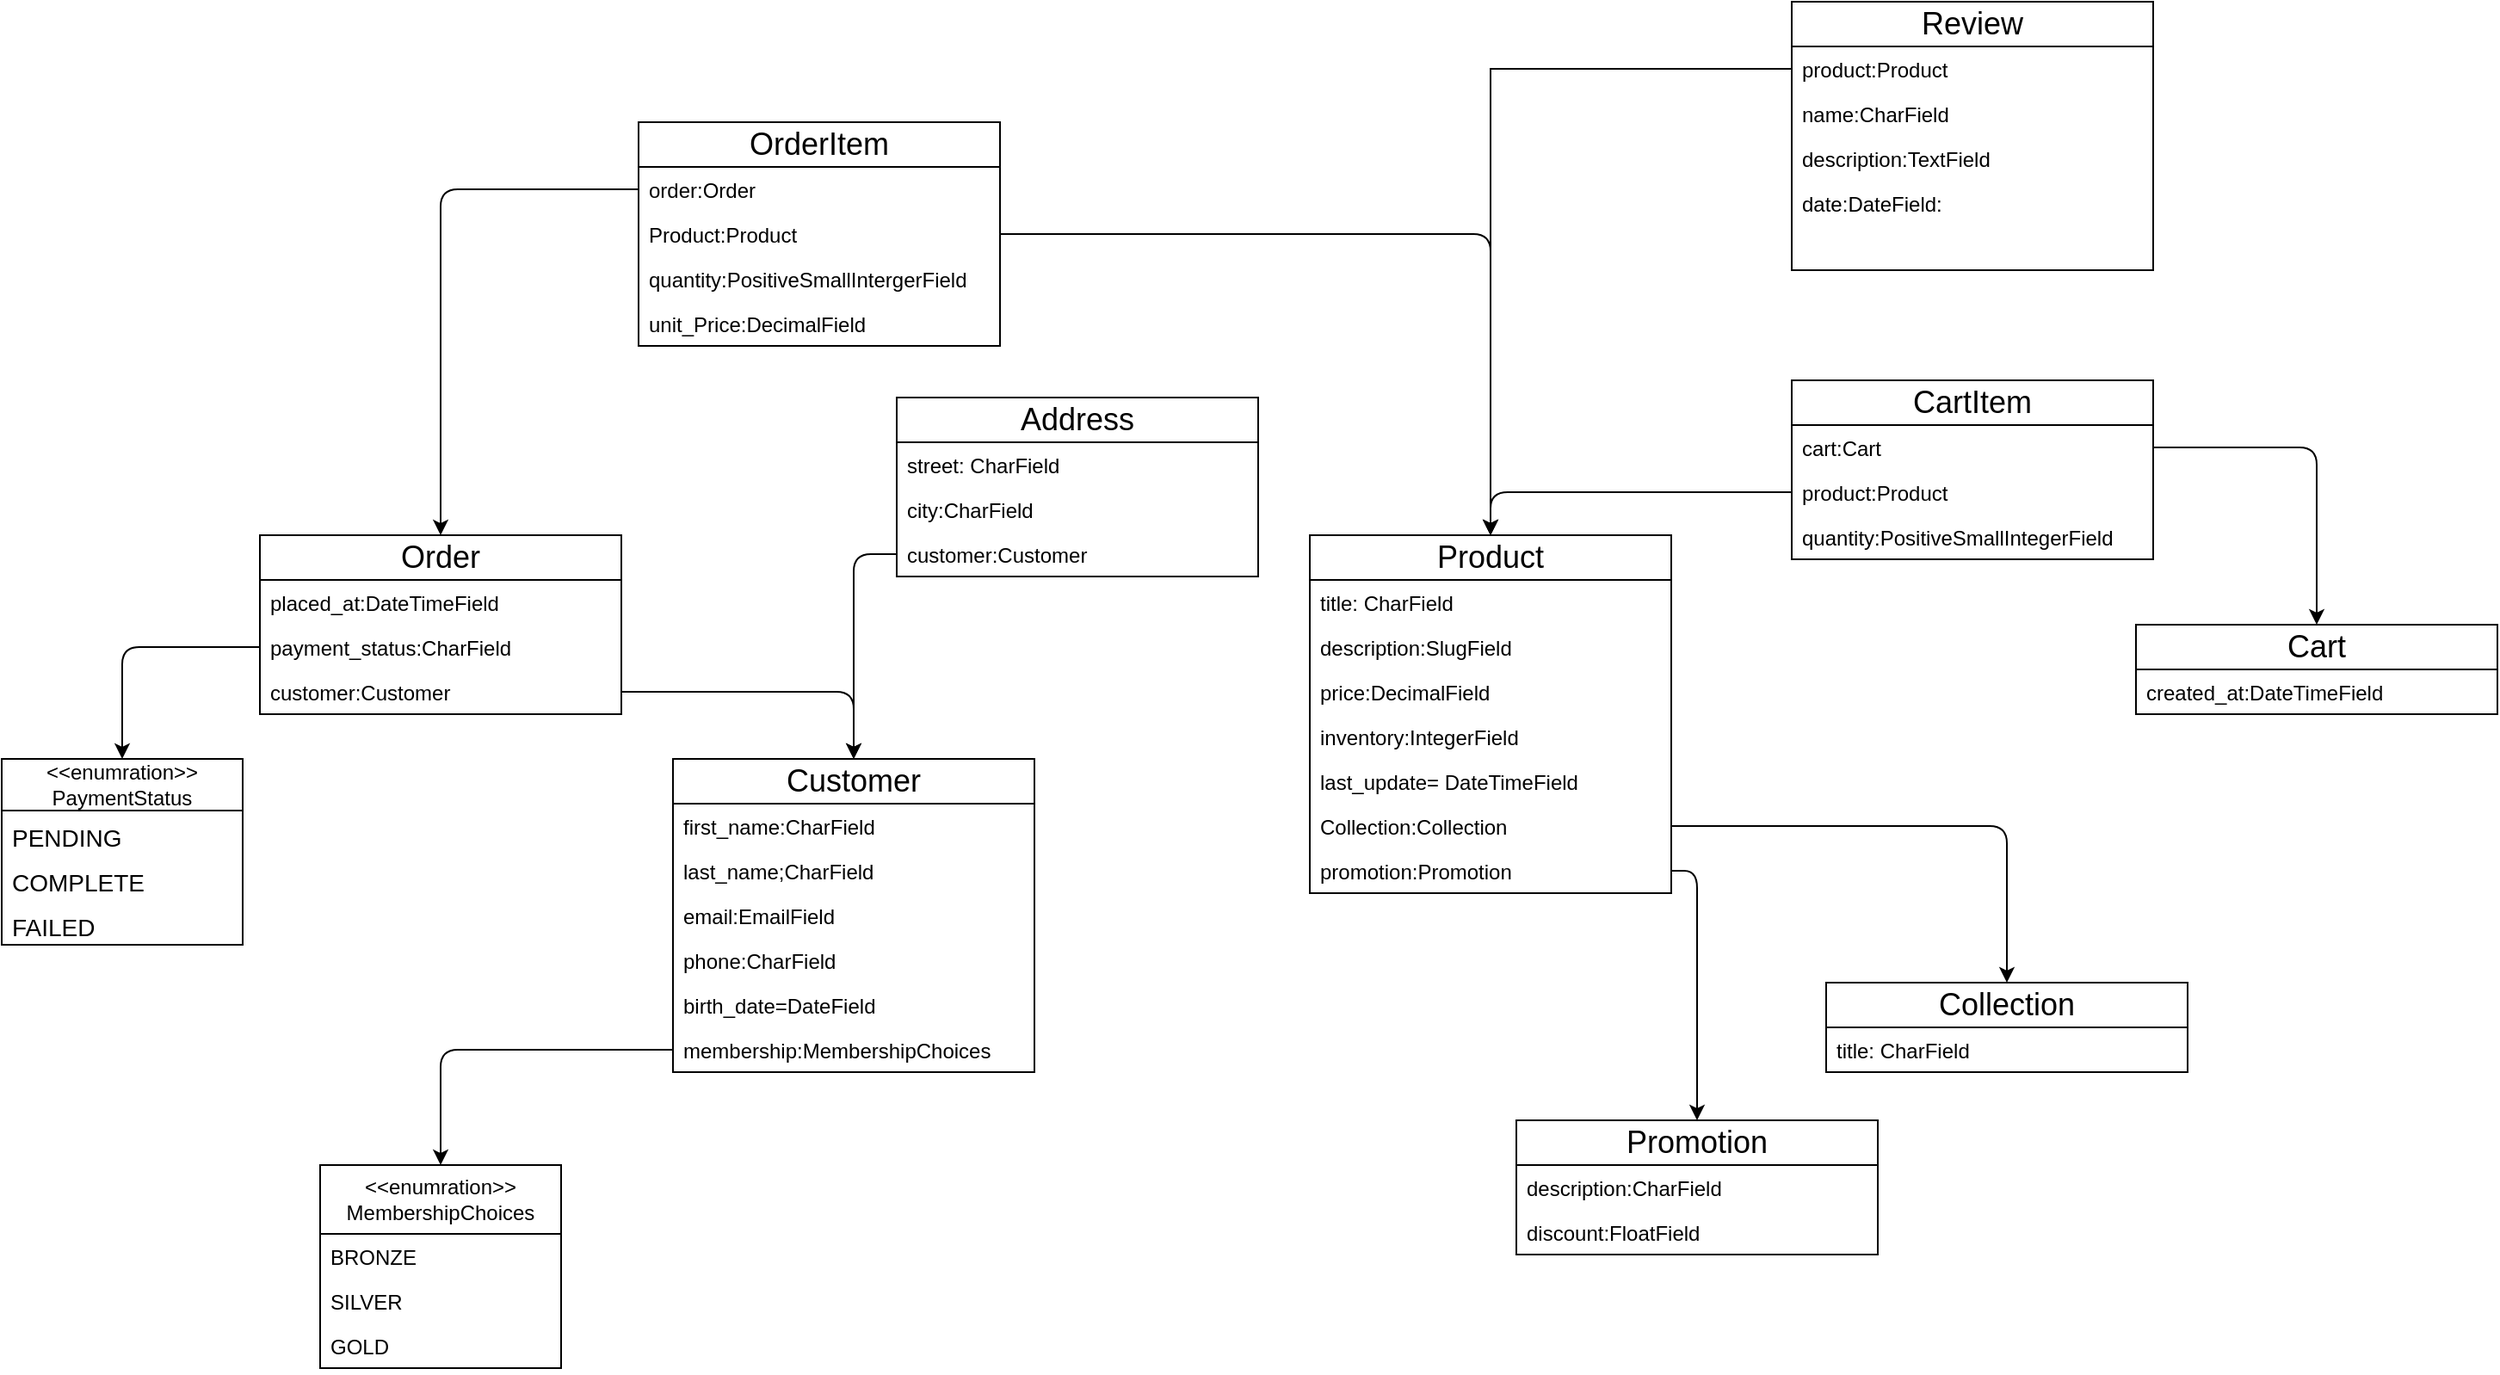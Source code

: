 <mxfile version="21.6.8" type="device" pages="3">
  <diagram name="store" id="llk-848GInndWBsnKnlN">
    <mxGraphModel dx="2418" dy="1392" grid="1" gridSize="10" guides="1" tooltips="1" connect="1" arrows="1" fold="1" page="0" pageScale="1" pageWidth="850" pageHeight="1100" math="0" shadow="0">
      <root>
        <mxCell id="0" />
        <mxCell id="1" parent="0" />
        <mxCell id="9G_XDlMP4OXCKdxFyMVQ-1" value="&lt;font style=&quot;font-size: 18px;&quot;&gt;Product&lt;/font&gt;" style="swimlane;fontStyle=0;childLayout=stackLayout;horizontal=1;startSize=26;fillColor=none;horizontalStack=0;resizeParent=1;resizeParentMax=0;resizeLast=0;collapsible=1;marginBottom=0;whiteSpace=wrap;html=1;" parent="1" vertex="1">
          <mxGeometry x="70" y="110.0" width="210" height="208" as="geometry" />
        </mxCell>
        <mxCell id="9G_XDlMP4OXCKdxFyMVQ-2" value="title: CharField" style="text;strokeColor=none;fillColor=none;align=left;verticalAlign=top;spacingLeft=4;spacingRight=4;overflow=hidden;rotatable=0;points=[[0,0.5],[1,0.5]];portConstraint=eastwest;whiteSpace=wrap;html=1;" parent="9G_XDlMP4OXCKdxFyMVQ-1" vertex="1">
          <mxGeometry y="26" width="210" height="26" as="geometry" />
        </mxCell>
        <mxCell id="9G_XDlMP4OXCKdxFyMVQ-3" value="description:SlugField" style="text;strokeColor=none;fillColor=none;align=left;verticalAlign=top;spacingLeft=4;spacingRight=4;overflow=hidden;rotatable=0;points=[[0,0.5],[1,0.5]];portConstraint=eastwest;whiteSpace=wrap;html=1;" parent="9G_XDlMP4OXCKdxFyMVQ-1" vertex="1">
          <mxGeometry y="52" width="210" height="26" as="geometry" />
        </mxCell>
        <mxCell id="9G_XDlMP4OXCKdxFyMVQ-11" value="price:DecimalField&lt;span style=&quot;white-space: pre;&quot;&gt;&#x9;&lt;/span&gt;" style="text;strokeColor=none;fillColor=none;align=left;verticalAlign=top;spacingLeft=4;spacingRight=4;overflow=hidden;rotatable=0;points=[[0,0.5],[1,0.5]];portConstraint=eastwest;whiteSpace=wrap;html=1;" parent="9G_XDlMP4OXCKdxFyMVQ-1" vertex="1">
          <mxGeometry y="78" width="210" height="26" as="geometry" />
        </mxCell>
        <mxCell id="9G_XDlMP4OXCKdxFyMVQ-14" value="inventory:IntegerField" style="text;strokeColor=none;fillColor=none;align=left;verticalAlign=top;spacingLeft=4;spacingRight=4;overflow=hidden;rotatable=0;points=[[0,0.5],[1,0.5]];portConstraint=eastwest;whiteSpace=wrap;html=1;" parent="9G_XDlMP4OXCKdxFyMVQ-1" vertex="1">
          <mxGeometry y="104" width="210" height="26" as="geometry" />
        </mxCell>
        <mxCell id="9G_XDlMP4OXCKdxFyMVQ-13" value="last_update= DateTimeField" style="text;strokeColor=none;fillColor=none;align=left;verticalAlign=top;spacingLeft=4;spacingRight=4;overflow=hidden;rotatable=0;points=[[0,0.5],[1,0.5]];portConstraint=eastwest;whiteSpace=wrap;html=1;" parent="9G_XDlMP4OXCKdxFyMVQ-1" vertex="1">
          <mxGeometry y="130" width="210" height="26" as="geometry" />
        </mxCell>
        <mxCell id="9G_XDlMP4OXCKdxFyMVQ-12" value="Collection:Collection" style="text;strokeColor=none;fillColor=none;align=left;verticalAlign=top;spacingLeft=4;spacingRight=4;overflow=hidden;rotatable=0;points=[[0,0.5],[1,0.5]];portConstraint=eastwest;whiteSpace=wrap;html=1;" parent="9G_XDlMP4OXCKdxFyMVQ-1" vertex="1">
          <mxGeometry y="156" width="210" height="26" as="geometry" />
        </mxCell>
        <mxCell id="9G_XDlMP4OXCKdxFyMVQ-16" value="promotion:Promotion" style="text;strokeColor=none;fillColor=none;align=left;verticalAlign=top;spacingLeft=4;spacingRight=4;overflow=hidden;rotatable=0;points=[[0,0.5],[1,0.5]];portConstraint=eastwest;whiteSpace=wrap;html=1;" parent="9G_XDlMP4OXCKdxFyMVQ-1" vertex="1">
          <mxGeometry y="182" width="210" height="26" as="geometry" />
        </mxCell>
        <mxCell id="9G_XDlMP4OXCKdxFyMVQ-17" value="&lt;font style=&quot;font-size: 18px;&quot;&gt;Collection&lt;/font&gt;" style="swimlane;fontStyle=0;childLayout=stackLayout;horizontal=1;startSize=26;fillColor=none;horizontalStack=0;resizeParent=1;resizeParentMax=0;resizeLast=0;collapsible=1;marginBottom=0;whiteSpace=wrap;html=1;" parent="1" vertex="1">
          <mxGeometry x="370" y="370" width="210" height="52" as="geometry" />
        </mxCell>
        <mxCell id="9G_XDlMP4OXCKdxFyMVQ-18" value="title: CharField" style="text;strokeColor=none;fillColor=none;align=left;verticalAlign=top;spacingLeft=4;spacingRight=4;overflow=hidden;rotatable=0;points=[[0,0.5],[1,0.5]];portConstraint=eastwest;whiteSpace=wrap;html=1;" parent="9G_XDlMP4OXCKdxFyMVQ-17" vertex="1">
          <mxGeometry y="26" width="210" height="26" as="geometry" />
        </mxCell>
        <mxCell id="9G_XDlMP4OXCKdxFyMVQ-27" value="&lt;font style=&quot;font-size: 18px;&quot;&gt;Promotion&lt;/font&gt;" style="swimlane;fontStyle=0;childLayout=stackLayout;horizontal=1;startSize=26;fillColor=none;horizontalStack=0;resizeParent=1;resizeParentMax=0;resizeLast=0;collapsible=1;marginBottom=0;whiteSpace=wrap;html=1;" parent="1" vertex="1">
          <mxGeometry x="190" y="450" width="210" height="78" as="geometry" />
        </mxCell>
        <mxCell id="9G_XDlMP4OXCKdxFyMVQ-28" value="description:CharField" style="text;strokeColor=none;fillColor=none;align=left;verticalAlign=top;spacingLeft=4;spacingRight=4;overflow=hidden;rotatable=0;points=[[0,0.5],[1,0.5]];portConstraint=eastwest;whiteSpace=wrap;html=1;" parent="9G_XDlMP4OXCKdxFyMVQ-27" vertex="1">
          <mxGeometry y="26" width="210" height="26" as="geometry" />
        </mxCell>
        <mxCell id="9G_XDlMP4OXCKdxFyMVQ-29" value="discount:FloatField" style="text;strokeColor=none;fillColor=none;align=left;verticalAlign=top;spacingLeft=4;spacingRight=4;overflow=hidden;rotatable=0;points=[[0,0.5],[1,0.5]];portConstraint=eastwest;whiteSpace=wrap;html=1;" parent="9G_XDlMP4OXCKdxFyMVQ-27" vertex="1">
          <mxGeometry y="52" width="210" height="26" as="geometry" />
        </mxCell>
        <mxCell id="9G_XDlMP4OXCKdxFyMVQ-31" value="&lt;font style=&quot;font-size: 18px;&quot;&gt;Customer&lt;/font&gt;" style="swimlane;fontStyle=0;childLayout=stackLayout;horizontal=1;startSize=26;fillColor=none;horizontalStack=0;resizeParent=1;resizeParentMax=0;resizeLast=0;collapsible=1;marginBottom=0;whiteSpace=wrap;html=1;" parent="1" vertex="1">
          <mxGeometry x="-300" y="240" width="210" height="182" as="geometry" />
        </mxCell>
        <mxCell id="9G_XDlMP4OXCKdxFyMVQ-32" value="first_name:CharField" style="text;strokeColor=none;fillColor=none;align=left;verticalAlign=top;spacingLeft=4;spacingRight=4;overflow=hidden;rotatable=0;points=[[0,0.5],[1,0.5]];portConstraint=eastwest;whiteSpace=wrap;html=1;" parent="9G_XDlMP4OXCKdxFyMVQ-31" vertex="1">
          <mxGeometry y="26" width="210" height="26" as="geometry" />
        </mxCell>
        <mxCell id="9G_XDlMP4OXCKdxFyMVQ-40" value="last_name;CharField" style="text;strokeColor=none;fillColor=none;align=left;verticalAlign=top;spacingLeft=4;spacingRight=4;overflow=hidden;rotatable=0;points=[[0,0.5],[1,0.5]];portConstraint=eastwest;whiteSpace=wrap;html=1;" parent="9G_XDlMP4OXCKdxFyMVQ-31" vertex="1">
          <mxGeometry y="52" width="210" height="26" as="geometry" />
        </mxCell>
        <mxCell id="9G_XDlMP4OXCKdxFyMVQ-39" value="email:EmailField" style="text;strokeColor=none;fillColor=none;align=left;verticalAlign=top;spacingLeft=4;spacingRight=4;overflow=hidden;rotatable=0;points=[[0,0.5],[1,0.5]];portConstraint=eastwest;whiteSpace=wrap;html=1;" parent="9G_XDlMP4OXCKdxFyMVQ-31" vertex="1">
          <mxGeometry y="78" width="210" height="26" as="geometry" />
        </mxCell>
        <mxCell id="9G_XDlMP4OXCKdxFyMVQ-43" value="phone:CharField" style="text;strokeColor=none;fillColor=none;align=left;verticalAlign=top;spacingLeft=4;spacingRight=4;overflow=hidden;rotatable=0;points=[[0,0.5],[1,0.5]];portConstraint=eastwest;whiteSpace=wrap;html=1;" parent="9G_XDlMP4OXCKdxFyMVQ-31" vertex="1">
          <mxGeometry y="104" width="210" height="26" as="geometry" />
        </mxCell>
        <mxCell id="9G_XDlMP4OXCKdxFyMVQ-42" value="birth_date=DateField" style="text;strokeColor=none;fillColor=none;align=left;verticalAlign=top;spacingLeft=4;spacingRight=4;overflow=hidden;rotatable=0;points=[[0,0.5],[1,0.5]];portConstraint=eastwest;whiteSpace=wrap;html=1;" parent="9G_XDlMP4OXCKdxFyMVQ-31" vertex="1">
          <mxGeometry y="130" width="210" height="26" as="geometry" />
        </mxCell>
        <mxCell id="9G_XDlMP4OXCKdxFyMVQ-41" value="membership:MembershipChoices" style="text;strokeColor=none;fillColor=none;align=left;verticalAlign=top;spacingLeft=4;spacingRight=4;overflow=hidden;rotatable=0;points=[[0,0.5],[1,0.5]];portConstraint=eastwest;whiteSpace=wrap;html=1;" parent="9G_XDlMP4OXCKdxFyMVQ-31" vertex="1">
          <mxGeometry y="156" width="210" height="26" as="geometry" />
        </mxCell>
        <mxCell id="9G_XDlMP4OXCKdxFyMVQ-46" value="&amp;lt;&amp;lt;enumration&amp;gt;&amp;gt;&lt;br&gt;MembershipChoices" style="swimlane;fontStyle=0;childLayout=stackLayout;horizontal=1;startSize=40;fillColor=default;horizontalStack=0;resizeParent=1;resizeParentMax=0;resizeLast=0;collapsible=1;marginBottom=0;whiteSpace=wrap;html=1;fontColor=#000000;strokeColor=default;" parent="1" vertex="1">
          <mxGeometry x="-505" y="476" width="140" height="118" as="geometry" />
        </mxCell>
        <mxCell id="9G_XDlMP4OXCKdxFyMVQ-47" value="BRONZE&lt;span style=&quot;white-space: pre;&quot;&gt;&#x9;&lt;/span&gt;&lt;br&gt;" style="text;strokeColor=none;fillColor=none;align=left;verticalAlign=top;spacingLeft=4;spacingRight=4;overflow=hidden;rotatable=0;points=[[0,0.5],[1,0.5]];portConstraint=eastwest;whiteSpace=wrap;html=1;" parent="9G_XDlMP4OXCKdxFyMVQ-46" vertex="1">
          <mxGeometry y="40" width="140" height="26" as="geometry" />
        </mxCell>
        <mxCell id="9G_XDlMP4OXCKdxFyMVQ-48" value="SILVER" style="text;strokeColor=none;fillColor=none;align=left;verticalAlign=top;spacingLeft=4;spacingRight=4;overflow=hidden;rotatable=0;points=[[0,0.5],[1,0.5]];portConstraint=eastwest;whiteSpace=wrap;html=1;" parent="9G_XDlMP4OXCKdxFyMVQ-46" vertex="1">
          <mxGeometry y="66" width="140" height="26" as="geometry" />
        </mxCell>
        <mxCell id="9G_XDlMP4OXCKdxFyMVQ-49" value="GOLD" style="text;strokeColor=none;fillColor=none;align=left;verticalAlign=top;spacingLeft=4;spacingRight=4;overflow=hidden;rotatable=0;points=[[0,0.5],[1,0.5]];portConstraint=eastwest;whiteSpace=wrap;html=1;" parent="9G_XDlMP4OXCKdxFyMVQ-46" vertex="1">
          <mxGeometry y="92" width="140" height="26" as="geometry" />
        </mxCell>
        <mxCell id="9G_XDlMP4OXCKdxFyMVQ-51" value="&lt;span style=&quot;font-size: 18px;&quot;&gt;Order&lt;/span&gt;" style="swimlane;fontStyle=0;childLayout=stackLayout;horizontal=1;startSize=26;fillColor=none;horizontalStack=0;resizeParent=1;resizeParentMax=0;resizeLast=0;collapsible=1;marginBottom=0;whiteSpace=wrap;html=1;" parent="1" vertex="1">
          <mxGeometry x="-540" y="110" width="210" height="104" as="geometry" />
        </mxCell>
        <mxCell id="9G_XDlMP4OXCKdxFyMVQ-52" value="placed_at:DateTimeField" style="text;strokeColor=none;fillColor=none;align=left;verticalAlign=top;spacingLeft=4;spacingRight=4;overflow=hidden;rotatable=0;points=[[0,0.5],[1,0.5]];portConstraint=eastwest;whiteSpace=wrap;html=1;" parent="9G_XDlMP4OXCKdxFyMVQ-51" vertex="1">
          <mxGeometry y="26" width="210" height="26" as="geometry" />
        </mxCell>
        <mxCell id="9G_XDlMP4OXCKdxFyMVQ-60" value="payment_status:CharField" style="text;strokeColor=none;fillColor=none;align=left;verticalAlign=top;spacingLeft=4;spacingRight=4;overflow=hidden;rotatable=0;points=[[0,0.5],[1,0.5]];portConstraint=eastwest;whiteSpace=wrap;html=1;" parent="9G_XDlMP4OXCKdxFyMVQ-51" vertex="1">
          <mxGeometry y="52" width="210" height="26" as="geometry" />
        </mxCell>
        <mxCell id="9G_XDlMP4OXCKdxFyMVQ-59" value="customer:Customer" style="text;strokeColor=none;fillColor=none;align=left;verticalAlign=top;spacingLeft=4;spacingRight=4;overflow=hidden;rotatable=0;points=[[0,0.5],[1,0.5]];portConstraint=eastwest;whiteSpace=wrap;html=1;" parent="9G_XDlMP4OXCKdxFyMVQ-51" vertex="1">
          <mxGeometry y="78" width="210" height="26" as="geometry" />
        </mxCell>
        <mxCell id="9G_XDlMP4OXCKdxFyMVQ-62" value="&lt;span style=&quot;font-size: 18px;&quot;&gt;Address&lt;/span&gt;" style="swimlane;fontStyle=0;childLayout=stackLayout;horizontal=1;startSize=26;fillColor=none;horizontalStack=0;resizeParent=1;resizeParentMax=0;resizeLast=0;collapsible=1;marginBottom=0;whiteSpace=wrap;html=1;" parent="1" vertex="1">
          <mxGeometry x="-170" y="30" width="210" height="104" as="geometry" />
        </mxCell>
        <mxCell id="9G_XDlMP4OXCKdxFyMVQ-63" value="street: CharField" style="text;strokeColor=none;fillColor=none;align=left;verticalAlign=top;spacingLeft=4;spacingRight=4;overflow=hidden;rotatable=0;points=[[0,0.5],[1,0.5]];portConstraint=eastwest;whiteSpace=wrap;html=1;" parent="9G_XDlMP4OXCKdxFyMVQ-62" vertex="1">
          <mxGeometry y="26" width="210" height="26" as="geometry" />
        </mxCell>
        <mxCell id="9G_XDlMP4OXCKdxFyMVQ-66" value="city:CharField" style="text;strokeColor=none;fillColor=none;align=left;verticalAlign=top;spacingLeft=4;spacingRight=4;overflow=hidden;rotatable=0;points=[[0,0.5],[1,0.5]];portConstraint=eastwest;whiteSpace=wrap;html=1;" parent="9G_XDlMP4OXCKdxFyMVQ-62" vertex="1">
          <mxGeometry y="52" width="210" height="26" as="geometry" />
        </mxCell>
        <mxCell id="9G_XDlMP4OXCKdxFyMVQ-65" value="customer:Customer" style="text;strokeColor=none;fillColor=none;align=left;verticalAlign=top;spacingLeft=4;spacingRight=4;overflow=hidden;rotatable=0;points=[[0,0.5],[1,0.5]];portConstraint=eastwest;whiteSpace=wrap;html=1;" parent="9G_XDlMP4OXCKdxFyMVQ-62" vertex="1">
          <mxGeometry y="78" width="210" height="26" as="geometry" />
        </mxCell>
        <mxCell id="9G_XDlMP4OXCKdxFyMVQ-69" value="&lt;span style=&quot;font-size: 18px;&quot;&gt;&lt;font color=&quot;#000000&quot;&gt;OrderItem&lt;/font&gt;&lt;/span&gt;" style="swimlane;fontStyle=0;childLayout=stackLayout;horizontal=1;startSize=26;horizontalStack=0;resizeParent=1;resizeParentMax=0;resizeLast=0;collapsible=1;marginBottom=0;whiteSpace=wrap;html=1;fillColor=default;fontColor=#ffffff;strokeColor=default;labelBackgroundColor=none;" parent="1" vertex="1">
          <mxGeometry x="-320" y="-130" width="210" height="130" as="geometry" />
        </mxCell>
        <mxCell id="9G_XDlMP4OXCKdxFyMVQ-70" value="order:Order" style="text;strokeColor=none;fillColor=none;align=left;verticalAlign=top;spacingLeft=4;spacingRight=4;overflow=hidden;rotatable=0;points=[[0,0.5],[1,0.5]];portConstraint=eastwest;whiteSpace=wrap;html=1;" parent="9G_XDlMP4OXCKdxFyMVQ-69" vertex="1">
          <mxGeometry y="26" width="210" height="26" as="geometry" />
        </mxCell>
        <mxCell id="9G_XDlMP4OXCKdxFyMVQ-71" value="Product:Product" style="text;strokeColor=none;fillColor=none;align=left;verticalAlign=top;spacingLeft=4;spacingRight=4;overflow=hidden;rotatable=0;points=[[0,0.5],[1,0.5]];portConstraint=eastwest;whiteSpace=wrap;html=1;" parent="9G_XDlMP4OXCKdxFyMVQ-69" vertex="1">
          <mxGeometry y="52" width="210" height="26" as="geometry" />
        </mxCell>
        <mxCell id="9G_XDlMP4OXCKdxFyMVQ-72" value="quantity:PositiveSmallIntergerField" style="text;strokeColor=none;fillColor=none;align=left;verticalAlign=top;spacingLeft=4;spacingRight=4;overflow=hidden;rotatable=0;points=[[0,0.5],[1,0.5]];portConstraint=eastwest;whiteSpace=wrap;html=1;" parent="9G_XDlMP4OXCKdxFyMVQ-69" vertex="1">
          <mxGeometry y="78" width="210" height="26" as="geometry" />
        </mxCell>
        <mxCell id="9G_XDlMP4OXCKdxFyMVQ-73" value="unit_Price:DecimalField" style="text;strokeColor=none;fillColor=none;align=left;verticalAlign=top;spacingLeft=4;spacingRight=4;overflow=hidden;rotatable=0;points=[[0,0.5],[1,0.5]];portConstraint=eastwest;whiteSpace=wrap;html=1;" parent="9G_XDlMP4OXCKdxFyMVQ-69" vertex="1">
          <mxGeometry y="104" width="210" height="26" as="geometry" />
        </mxCell>
        <mxCell id="9G_XDlMP4OXCKdxFyMVQ-86" style="edgeStyle=orthogonalEdgeStyle;rounded=1;orthogonalLoop=1;jettySize=auto;html=1;entryX=0.5;entryY=0;entryDx=0;entryDy=0;" parent="1" source="9G_XDlMP4OXCKdxFyMVQ-70" target="9G_XDlMP4OXCKdxFyMVQ-51" edge="1">
          <mxGeometry relative="1" as="geometry" />
        </mxCell>
        <mxCell id="9G_XDlMP4OXCKdxFyMVQ-93" style="edgeStyle=orthogonalEdgeStyle;rounded=1;orthogonalLoop=1;jettySize=auto;html=1;exitX=0;exitY=0.5;exitDx=0;exitDy=0;entryX=0.5;entryY=0;entryDx=0;entryDy=0;" parent="1" source="9G_XDlMP4OXCKdxFyMVQ-41" target="9G_XDlMP4OXCKdxFyMVQ-46" edge="1">
          <mxGeometry relative="1" as="geometry" />
        </mxCell>
        <mxCell id="9G_XDlMP4OXCKdxFyMVQ-94" value="&lt;font style=&quot;font-size: 18px;&quot;&gt;Cart&lt;/font&gt;" style="swimlane;fontStyle=0;childLayout=stackLayout;horizontal=1;startSize=26;fillColor=none;horizontalStack=0;resizeParent=1;resizeParentMax=0;resizeLast=0;collapsible=1;marginBottom=0;whiteSpace=wrap;html=1;" parent="1" vertex="1">
          <mxGeometry x="550" y="162" width="210" height="52" as="geometry" />
        </mxCell>
        <mxCell id="9G_XDlMP4OXCKdxFyMVQ-95" value="created_at:DateTimeField" style="text;strokeColor=none;fillColor=none;align=left;verticalAlign=top;spacingLeft=4;spacingRight=4;overflow=hidden;rotatable=0;points=[[0,0.5],[1,0.5]];portConstraint=eastwest;whiteSpace=wrap;html=1;" parent="9G_XDlMP4OXCKdxFyMVQ-94" vertex="1">
          <mxGeometry y="26" width="210" height="26" as="geometry" />
        </mxCell>
        <mxCell id="9G_XDlMP4OXCKdxFyMVQ-97" value="&lt;font color=&quot;#000000&quot; style=&quot;font-size: 18px;&quot;&gt;CartItem&lt;/font&gt;" style="swimlane;fontStyle=0;childLayout=stackLayout;horizontal=1;startSize=26;fillColor=default;horizontalStack=0;resizeParent=1;resizeParentMax=0;resizeLast=0;collapsible=1;marginBottom=0;whiteSpace=wrap;html=1;fontColor=#ffffff;strokeColor=default;" parent="1" vertex="1">
          <mxGeometry x="350" y="20.0" width="210" height="104" as="geometry" />
        </mxCell>
        <mxCell id="9G_XDlMP4OXCKdxFyMVQ-98" value="cart:Cart" style="text;strokeColor=none;fillColor=none;align=left;verticalAlign=top;spacingLeft=4;spacingRight=4;overflow=hidden;rotatable=0;points=[[0,0.5],[1,0.5]];portConstraint=eastwest;whiteSpace=wrap;html=1;" parent="9G_XDlMP4OXCKdxFyMVQ-97" vertex="1">
          <mxGeometry y="26" width="210" height="26" as="geometry" />
        </mxCell>
        <mxCell id="9G_XDlMP4OXCKdxFyMVQ-100" value="product:Product" style="text;strokeColor=none;fillColor=none;align=left;verticalAlign=top;spacingLeft=4;spacingRight=4;overflow=hidden;rotatable=0;points=[[0,0.5],[1,0.5]];portConstraint=eastwest;whiteSpace=wrap;html=1;" parent="9G_XDlMP4OXCKdxFyMVQ-97" vertex="1">
          <mxGeometry y="52" width="210" height="26" as="geometry" />
        </mxCell>
        <mxCell id="9G_XDlMP4OXCKdxFyMVQ-99" value="quantity:PositiveSmallIntegerField" style="text;strokeColor=none;fillColor=none;align=left;verticalAlign=top;spacingLeft=4;spacingRight=4;overflow=hidden;rotatable=0;points=[[0,0.5],[1,0.5]];portConstraint=eastwest;whiteSpace=wrap;html=1;" parent="9G_XDlMP4OXCKdxFyMVQ-97" vertex="1">
          <mxGeometry y="78" width="210" height="26" as="geometry" />
        </mxCell>
        <mxCell id="9G_XDlMP4OXCKdxFyMVQ-101" style="edgeStyle=orthogonalEdgeStyle;rounded=1;orthogonalLoop=1;jettySize=auto;html=1;entryX=0.5;entryY=0;entryDx=0;entryDy=0;" parent="1" source="9G_XDlMP4OXCKdxFyMVQ-100" target="9G_XDlMP4OXCKdxFyMVQ-1" edge="1">
          <mxGeometry relative="1" as="geometry" />
        </mxCell>
        <mxCell id="9G_XDlMP4OXCKdxFyMVQ-103" style="edgeStyle=orthogonalEdgeStyle;rounded=1;orthogonalLoop=1;jettySize=auto;html=1;entryX=0.5;entryY=0;entryDx=0;entryDy=0;" parent="1" source="9G_XDlMP4OXCKdxFyMVQ-98" target="9G_XDlMP4OXCKdxFyMVQ-94" edge="1">
          <mxGeometry relative="1" as="geometry">
            <Array as="points">
              <mxPoint x="655" y="59" />
            </Array>
          </mxGeometry>
        </mxCell>
        <mxCell id="9G_XDlMP4OXCKdxFyMVQ-104" value="&amp;lt;&amp;lt;enumration&amp;gt;&amp;gt;&lt;br&gt;PaymentStatus" style="swimlane;fontStyle=0;childLayout=stackLayout;horizontal=1;startSize=30;fillColor=none;horizontalStack=0;resizeParent=1;resizeParentMax=0;resizeLast=0;collapsible=1;marginBottom=0;whiteSpace=wrap;html=1;fontColor=#000000;strokeColor=default;fontFamily=Helvetica;" parent="1" vertex="1">
          <mxGeometry x="-690" y="240" width="140" height="108" as="geometry" />
        </mxCell>
        <mxCell id="9G_XDlMP4OXCKdxFyMVQ-105" value="&lt;div style=&quot;font-size: 14px; line-height: 19px;&quot;&gt;PENDING&lt;/div&gt;" style="text;strokeColor=none;fillColor=none;align=left;verticalAlign=top;spacingLeft=4;spacingRight=4;overflow=hidden;rotatable=0;points=[[0,0.5],[1,0.5]];portConstraint=eastwest;whiteSpace=wrap;html=1;fontFamily=Helvetica;labelBackgroundColor=none;fontColor=default;" parent="9G_XDlMP4OXCKdxFyMVQ-104" vertex="1">
          <mxGeometry y="30" width="140" height="26" as="geometry" />
        </mxCell>
        <mxCell id="9G_XDlMP4OXCKdxFyMVQ-106" value="&lt;div style=&quot;font-size: 14px; line-height: 19px;&quot;&gt;COMPLETE&lt;/div&gt;" style="text;strokeColor=none;fillColor=none;align=left;verticalAlign=top;spacingLeft=4;spacingRight=4;overflow=hidden;rotatable=0;points=[[0,0.5],[1,0.5]];portConstraint=eastwest;whiteSpace=wrap;html=1;fontFamily=Helvetica;labelBackgroundColor=none;fontColor=default;" parent="9G_XDlMP4OXCKdxFyMVQ-104" vertex="1">
          <mxGeometry y="56" width="140" height="26" as="geometry" />
        </mxCell>
        <mxCell id="9G_XDlMP4OXCKdxFyMVQ-107" value="&lt;div style=&quot;font-size: 14px; line-height: 19px;&quot;&gt;FAILED&lt;/div&gt;" style="text;strokeColor=none;fillColor=none;align=left;verticalAlign=top;spacingLeft=4;spacingRight=4;overflow=hidden;rotatable=0;points=[[0,0.5],[1,0.5]];portConstraint=eastwest;whiteSpace=wrap;html=1;fontFamily=Helvetica;labelBackgroundColor=none;fontColor=default;" parent="9G_XDlMP4OXCKdxFyMVQ-104" vertex="1">
          <mxGeometry y="82" width="140" height="26" as="geometry" />
        </mxCell>
        <mxCell id="9G_XDlMP4OXCKdxFyMVQ-108" style="edgeStyle=orthogonalEdgeStyle;rounded=1;orthogonalLoop=1;jettySize=auto;html=1;entryX=0.5;entryY=0;entryDx=0;entryDy=0;" parent="1" source="9G_XDlMP4OXCKdxFyMVQ-60" target="9G_XDlMP4OXCKdxFyMVQ-104" edge="1">
          <mxGeometry relative="1" as="geometry" />
        </mxCell>
        <mxCell id="9G_XDlMP4OXCKdxFyMVQ-109" style="edgeStyle=orthogonalEdgeStyle;rounded=1;orthogonalLoop=1;jettySize=auto;html=1;entryX=0.5;entryY=0;entryDx=0;entryDy=0;fillColor=#60a917;strokeColor=default;strokeWidth=1;exitX=1;exitY=0.5;exitDx=0;exitDy=0;" parent="1" source="9G_XDlMP4OXCKdxFyMVQ-16" target="9G_XDlMP4OXCKdxFyMVQ-27" edge="1">
          <mxGeometry relative="1" as="geometry">
            <Array as="points">
              <mxPoint x="295" y="305" />
            </Array>
          </mxGeometry>
        </mxCell>
        <mxCell id="9G_XDlMP4OXCKdxFyMVQ-110" style="edgeStyle=orthogonalEdgeStyle;rounded=1;orthogonalLoop=1;jettySize=auto;html=1;entryX=0.5;entryY=0;entryDx=0;entryDy=0;exitX=1;exitY=0.5;exitDx=0;exitDy=0;" parent="1" source="9G_XDlMP4OXCKdxFyMVQ-12" target="9G_XDlMP4OXCKdxFyMVQ-17" edge="1">
          <mxGeometry relative="1" as="geometry">
            <Array as="points">
              <mxPoint x="475" y="279" />
            </Array>
          </mxGeometry>
        </mxCell>
        <mxCell id="9G_XDlMP4OXCKdxFyMVQ-88" style="edgeStyle=orthogonalEdgeStyle;rounded=1;orthogonalLoop=1;jettySize=auto;html=1;exitX=1;exitY=0.5;exitDx=0;exitDy=0;entryX=0.5;entryY=0;entryDx=0;entryDy=0;" parent="1" source="9G_XDlMP4OXCKdxFyMVQ-71" target="9G_XDlMP4OXCKdxFyMVQ-1" edge="1">
          <mxGeometry relative="1" as="geometry">
            <mxPoint x="-470" y="-80" as="targetPoint" />
            <Array as="points">
              <mxPoint x="175" y="-65" />
            </Array>
          </mxGeometry>
        </mxCell>
        <mxCell id="n3jXbIU7G-RjoQV6RdfR-3" style="edgeStyle=orthogonalEdgeStyle;rounded=1;orthogonalLoop=1;jettySize=auto;html=1;exitX=1;exitY=0.5;exitDx=0;exitDy=0;entryX=0.5;entryY=0;entryDx=0;entryDy=0;strokeColor=default;" parent="1" source="9G_XDlMP4OXCKdxFyMVQ-59" target="9G_XDlMP4OXCKdxFyMVQ-31" edge="1">
          <mxGeometry relative="1" as="geometry" />
        </mxCell>
        <mxCell id="n3jXbIU7G-RjoQV6RdfR-4" style="edgeStyle=orthogonalEdgeStyle;rounded=1;orthogonalLoop=1;jettySize=auto;html=1;exitX=0;exitY=0.5;exitDx=0;exitDy=0;entryX=0.5;entryY=0;entryDx=0;entryDy=0;" parent="1" source="9G_XDlMP4OXCKdxFyMVQ-65" target="9G_XDlMP4OXCKdxFyMVQ-31" edge="1">
          <mxGeometry relative="1" as="geometry" />
        </mxCell>
        <mxCell id="r9tsHNTsCZC5ZuzHOGpu-5" value="&lt;span style=&quot;font-size: 18px;&quot;&gt;Review&lt;/span&gt;" style="swimlane;fontStyle=0;childLayout=stackLayout;horizontal=1;startSize=26;fillColor=none;horizontalStack=0;resizeParent=1;resizeParentMax=0;resizeLast=0;collapsible=1;marginBottom=0;whiteSpace=wrap;html=1;" vertex="1" parent="1">
          <mxGeometry x="350" y="-200" width="210" height="156" as="geometry" />
        </mxCell>
        <mxCell id="r9tsHNTsCZC5ZuzHOGpu-6" value="product:Product" style="text;strokeColor=none;fillColor=none;align=left;verticalAlign=top;spacingLeft=4;spacingRight=4;overflow=hidden;rotatable=0;points=[[0,0.5],[1,0.5]];portConstraint=eastwest;whiteSpace=wrap;html=1;" vertex="1" parent="r9tsHNTsCZC5ZuzHOGpu-5">
          <mxGeometry y="26" width="210" height="26" as="geometry" />
        </mxCell>
        <mxCell id="r9tsHNTsCZC5ZuzHOGpu-7" value="name:CharField" style="text;strokeColor=none;fillColor=none;align=left;verticalAlign=top;spacingLeft=4;spacingRight=4;overflow=hidden;rotatable=0;points=[[0,0.5],[1,0.5]];portConstraint=eastwest;whiteSpace=wrap;html=1;" vertex="1" parent="r9tsHNTsCZC5ZuzHOGpu-5">
          <mxGeometry y="52" width="210" height="26" as="geometry" />
        </mxCell>
        <mxCell id="r9tsHNTsCZC5ZuzHOGpu-9" value="description:TextField" style="text;strokeColor=none;fillColor=none;align=left;verticalAlign=top;spacingLeft=4;spacingRight=4;overflow=hidden;rotatable=0;points=[[0,0.5],[1,0.5]];portConstraint=eastwest;whiteSpace=wrap;html=1;" vertex="1" parent="r9tsHNTsCZC5ZuzHOGpu-5">
          <mxGeometry y="78" width="210" height="26" as="geometry" />
        </mxCell>
        <mxCell id="r9tsHNTsCZC5ZuzHOGpu-10" value="date:DateField:" style="text;strokeColor=none;fillColor=none;align=left;verticalAlign=top;spacingLeft=4;spacingRight=4;overflow=hidden;rotatable=0;points=[[0,0.5],[1,0.5]];portConstraint=eastwest;whiteSpace=wrap;html=1;" vertex="1" parent="r9tsHNTsCZC5ZuzHOGpu-5">
          <mxGeometry y="104" width="210" height="26" as="geometry" />
        </mxCell>
        <mxCell id="r9tsHNTsCZC5ZuzHOGpu-8" style="text;strokeColor=none;fillColor=none;align=left;verticalAlign=top;spacingLeft=4;spacingRight=4;overflow=hidden;rotatable=0;points=[[0,0.5],[1,0.5]];portConstraint=eastwest;whiteSpace=wrap;html=1;" vertex="1" parent="r9tsHNTsCZC5ZuzHOGpu-5">
          <mxGeometry y="130" width="210" height="26" as="geometry" />
        </mxCell>
        <mxCell id="r9tsHNTsCZC5ZuzHOGpu-12" style="edgeStyle=orthogonalEdgeStyle;rounded=0;orthogonalLoop=1;jettySize=auto;html=1;entryX=0.5;entryY=0;entryDx=0;entryDy=0;" edge="1" parent="1" source="r9tsHNTsCZC5ZuzHOGpu-6" target="9G_XDlMP4OXCKdxFyMVQ-1">
          <mxGeometry relative="1" as="geometry" />
        </mxCell>
      </root>
    </mxGraphModel>
  </diagram>
  <diagram id="IkCupquhygyUQgfi7Zur" name="Tags">
    <mxGraphModel dx="1775" dy="843" grid="1" gridSize="10" guides="1" tooltips="1" connect="1" arrows="1" fold="1" page="0" pageScale="1" pageWidth="850" pageHeight="1100" math="0" shadow="0">
      <root>
        <mxCell id="0" />
        <mxCell id="1" parent="0" />
        <mxCell id="lNUBABfeQHdnMAs1EOaQ-1" value="&lt;span style=&quot;font-size: 18px;&quot;&gt;Tag&lt;/span&gt;" style="swimlane;fontStyle=0;childLayout=stackLayout;horizontal=1;startSize=26;fillColor=none;horizontalStack=0;resizeParent=1;resizeParentMax=0;resizeLast=0;collapsible=1;marginBottom=0;whiteSpace=wrap;html=1;" parent="1" vertex="1">
          <mxGeometry x="-90" y="320" width="210" height="52" as="geometry" />
        </mxCell>
        <mxCell id="lNUBABfeQHdnMAs1EOaQ-2" value="lable:CharField" style="text;strokeColor=none;fillColor=none;align=left;verticalAlign=top;spacingLeft=4;spacingRight=4;overflow=hidden;rotatable=0;points=[[0,0.5],[1,0.5]];portConstraint=eastwest;whiteSpace=wrap;html=1;" parent="lNUBABfeQHdnMAs1EOaQ-1" vertex="1">
          <mxGeometry y="26" width="210" height="26" as="geometry" />
        </mxCell>
        <mxCell id="lNUBABfeQHdnMAs1EOaQ-5" value="&lt;span style=&quot;font-size: 18px;&quot;&gt;TaggedItem&lt;/span&gt;" style="swimlane;fontStyle=0;childLayout=stackLayout;horizontal=1;startSize=26;fillColor=none;horizontalStack=0;resizeParent=1;resizeParentMax=0;resizeLast=0;collapsible=1;marginBottom=0;whiteSpace=wrap;html=1;" parent="1" vertex="1">
          <mxGeometry x="290" y="180" width="210" height="130" as="geometry" />
        </mxCell>
        <mxCell id="lNUBABfeQHdnMAs1EOaQ-6" value="content_type:ContentType" style="text;strokeColor=none;fillColor=none;align=left;verticalAlign=top;spacingLeft=4;spacingRight=4;overflow=hidden;rotatable=0;points=[[0,0.5],[1,0.5]];portConstraint=eastwest;whiteSpace=wrap;html=1;" parent="lNUBABfeQHdnMAs1EOaQ-5" vertex="1">
          <mxGeometry y="26" width="210" height="26" as="geometry" />
        </mxCell>
        <mxCell id="lNUBABfeQHdnMAs1EOaQ-7" value="id:IntegerField" style="text;strokeColor=none;fillColor=none;align=left;verticalAlign=top;spacingLeft=4;spacingRight=4;overflow=hidden;rotatable=0;points=[[0,0.5],[1,0.5]];portConstraint=eastwest;whiteSpace=wrap;html=1;" parent="lNUBABfeQHdnMAs1EOaQ-5" vertex="1">
          <mxGeometry y="52" width="210" height="26" as="geometry" />
        </mxCell>
        <mxCell id="lNUBABfeQHdnMAs1EOaQ-8" value="cotent_object:" style="text;strokeColor=none;fillColor=none;align=left;verticalAlign=top;spacingLeft=4;spacingRight=4;overflow=hidden;rotatable=0;points=[[0,0.5],[1,0.5]];portConstraint=eastwest;whiteSpace=wrap;html=1;" parent="lNUBABfeQHdnMAs1EOaQ-5" vertex="1">
          <mxGeometry y="78" width="210" height="26" as="geometry" />
        </mxCell>
        <mxCell id="lNUBABfeQHdnMAs1EOaQ-9" value="tag:Tag" style="text;strokeColor=none;fillColor=none;align=left;verticalAlign=top;spacingLeft=4;spacingRight=4;overflow=hidden;rotatable=0;points=[[0,0.5],[1,0.5]];portConstraint=eastwest;whiteSpace=wrap;html=1;" parent="lNUBABfeQHdnMAs1EOaQ-5" vertex="1">
          <mxGeometry y="104" width="210" height="26" as="geometry" />
        </mxCell>
        <mxCell id="lNUBABfeQHdnMAs1EOaQ-13" style="edgeStyle=orthogonalEdgeStyle;rounded=1;orthogonalLoop=1;jettySize=auto;html=1;entryX=0.5;entryY=0;entryDx=0;entryDy=0;" parent="1" source="lNUBABfeQHdnMAs1EOaQ-9" target="lNUBABfeQHdnMAs1EOaQ-1" edge="1">
          <mxGeometry relative="1" as="geometry">
            <Array as="points">
              <mxPoint x="15" y="297" />
            </Array>
          </mxGeometry>
        </mxCell>
      </root>
    </mxGraphModel>
  </diagram>
  <diagram id="Mli3V4yX0lDI9t2DF4u4" name="likes">
    <mxGraphModel dx="1375" dy="843" grid="1" gridSize="10" guides="1" tooltips="1" connect="1" arrows="1" fold="1" page="0" pageScale="1" pageWidth="850" pageHeight="1100" math="0" shadow="0">
      <root>
        <mxCell id="0" />
        <mxCell id="1" parent="0" />
        <mxCell id="IrUhZhhEWVPabBPe6D4w-1" value="&lt;span style=&quot;font-size: 18px;&quot;&gt;LikedItem&lt;/span&gt;" style="swimlane;fontStyle=0;childLayout=stackLayout;horizontal=1;startSize=26;fillColor=none;horizontalStack=0;resizeParent=1;resizeParentMax=0;resizeLast=0;collapsible=1;marginBottom=0;whiteSpace=wrap;html=1;" parent="1" vertex="1">
          <mxGeometry x="10" y="80" width="210" height="130" as="geometry" />
        </mxCell>
        <mxCell id="IrUhZhhEWVPabBPe6D4w-2" value="user:User" style="text;strokeColor=none;fillColor=none;align=left;verticalAlign=top;spacingLeft=4;spacingRight=4;overflow=hidden;rotatable=0;points=[[0,0.5],[1,0.5]];portConstraint=eastwest;whiteSpace=wrap;html=1;" parent="IrUhZhhEWVPabBPe6D4w-1" vertex="1">
          <mxGeometry y="26" width="210" height="26" as="geometry" />
        </mxCell>
        <mxCell id="IrUhZhhEWVPabBPe6D4w-9" value="content_type:ContentType" style="text;strokeColor=none;fillColor=none;align=left;verticalAlign=top;spacingLeft=4;spacingRight=4;overflow=hidden;rotatable=0;points=[[0,0.5],[1,0.5]];portConstraint=eastwest;whiteSpace=wrap;html=1;" parent="IrUhZhhEWVPabBPe6D4w-1" vertex="1">
          <mxGeometry y="52" width="210" height="26" as="geometry" />
        </mxCell>
        <mxCell id="IrUhZhhEWVPabBPe6D4w-8" value="object_id:PositiveIntegerField" style="text;strokeColor=none;fillColor=none;align=left;verticalAlign=top;spacingLeft=4;spacingRight=4;overflow=hidden;rotatable=0;points=[[0,0.5],[1,0.5]];portConstraint=eastwest;whiteSpace=wrap;html=1;" parent="IrUhZhhEWVPabBPe6D4w-1" vertex="1">
          <mxGeometry y="78" width="210" height="26" as="geometry" />
        </mxCell>
        <mxCell id="IrUhZhhEWVPabBPe6D4w-7" value="content_object:" style="text;strokeColor=none;fillColor=none;align=left;verticalAlign=top;spacingLeft=4;spacingRight=4;overflow=hidden;rotatable=0;points=[[0,0.5],[1,0.5]];portConstraint=eastwest;whiteSpace=wrap;html=1;" parent="IrUhZhhEWVPabBPe6D4w-1" vertex="1">
          <mxGeometry y="104" width="210" height="26" as="geometry" />
        </mxCell>
      </root>
    </mxGraphModel>
  </diagram>
</mxfile>
